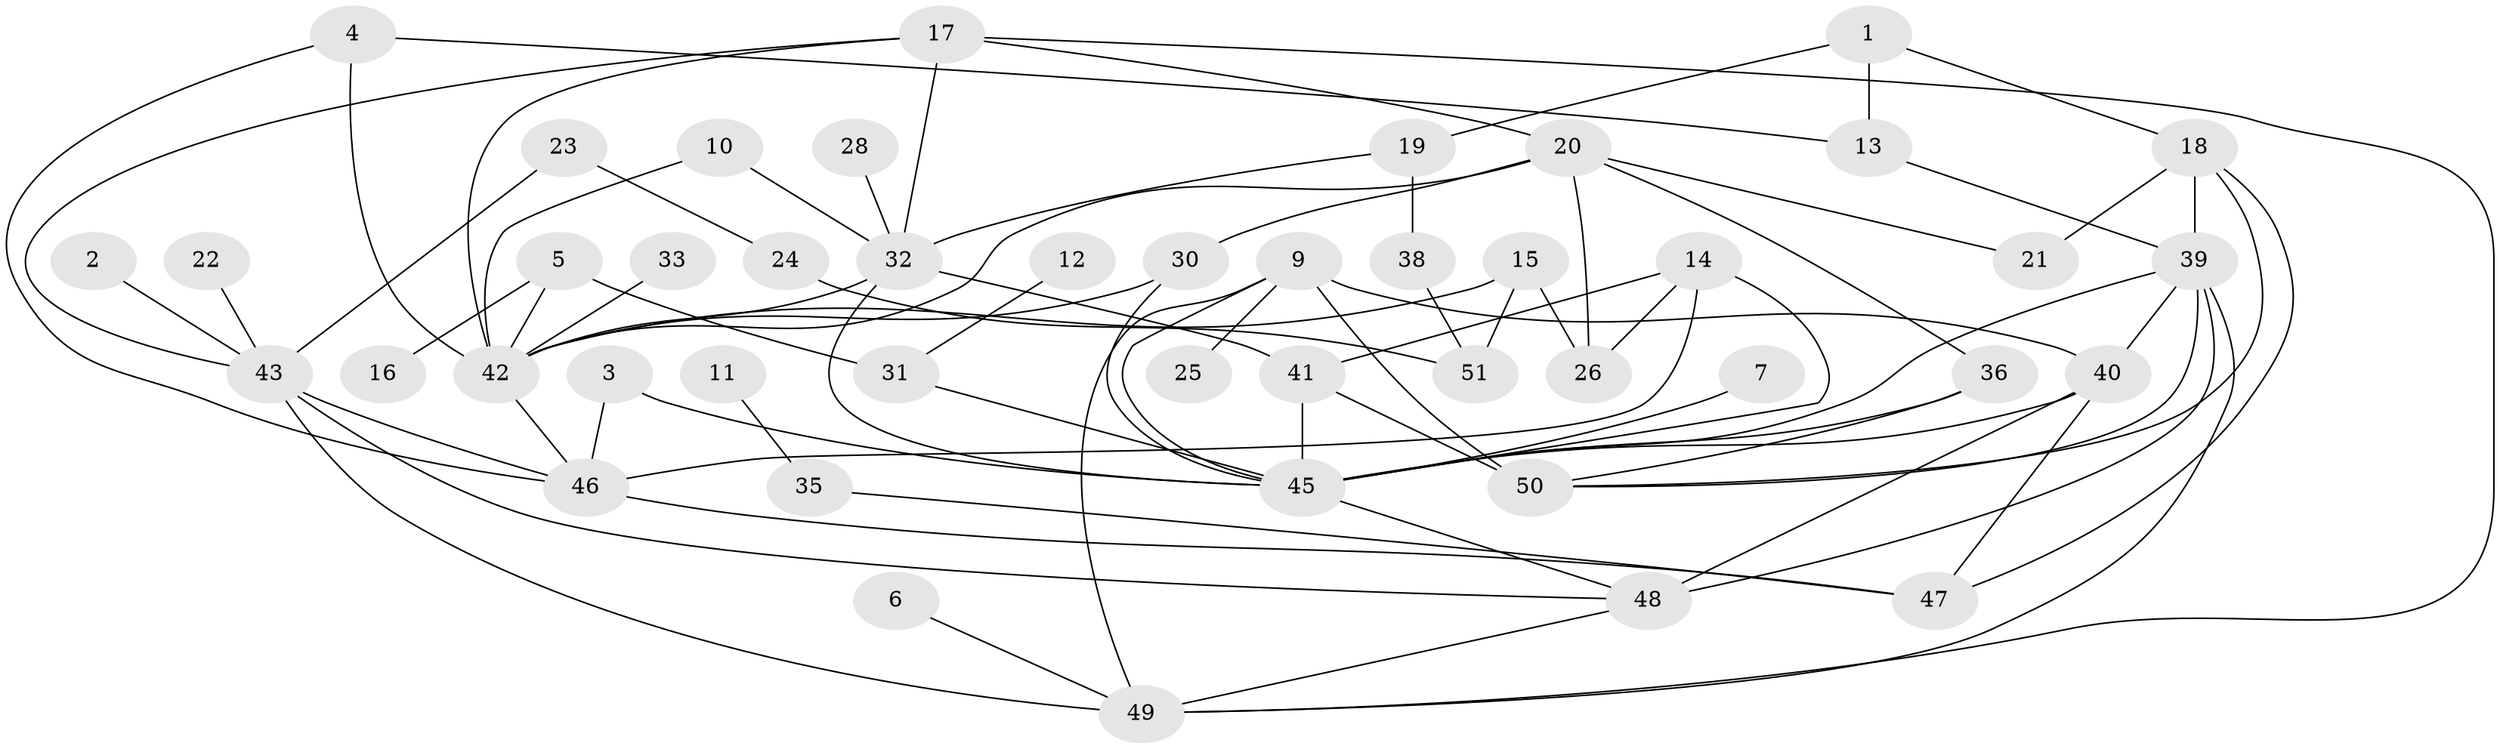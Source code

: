 // original degree distribution, {3: 0.22549019607843138, 1: 0.20588235294117646, 2: 0.22549019607843138, 4: 0.1568627450980392, 0: 0.058823529411764705, 5: 0.08823529411764706, 6: 0.00980392156862745, 7: 0.029411764705882353}
// Generated by graph-tools (version 1.1) at 2025/49/03/09/25 03:49:08]
// undirected, 45 vertices, 80 edges
graph export_dot {
graph [start="1"]
  node [color=gray90,style=filled];
  1;
  2;
  3;
  4;
  5;
  6;
  7;
  9;
  10;
  11;
  12;
  13;
  14;
  15;
  16;
  17;
  18;
  19;
  20;
  21;
  22;
  23;
  24;
  25;
  26;
  28;
  30;
  31;
  32;
  33;
  35;
  36;
  38;
  39;
  40;
  41;
  42;
  43;
  45;
  46;
  47;
  48;
  49;
  50;
  51;
  1 -- 13 [weight=1.0];
  1 -- 18 [weight=1.0];
  1 -- 19 [weight=1.0];
  2 -- 43 [weight=1.0];
  3 -- 45 [weight=2.0];
  3 -- 46 [weight=1.0];
  4 -- 13 [weight=1.0];
  4 -- 42 [weight=1.0];
  4 -- 46 [weight=1.0];
  5 -- 16 [weight=1.0];
  5 -- 31 [weight=1.0];
  5 -- 42 [weight=2.0];
  6 -- 49 [weight=1.0];
  7 -- 45 [weight=1.0];
  9 -- 25 [weight=1.0];
  9 -- 40 [weight=1.0];
  9 -- 45 [weight=1.0];
  9 -- 49 [weight=1.0];
  9 -- 50 [weight=1.0];
  10 -- 32 [weight=1.0];
  10 -- 42 [weight=1.0];
  11 -- 35 [weight=1.0];
  12 -- 31 [weight=1.0];
  13 -- 39 [weight=1.0];
  14 -- 26 [weight=1.0];
  14 -- 41 [weight=1.0];
  14 -- 45 [weight=1.0];
  14 -- 46 [weight=1.0];
  15 -- 26 [weight=1.0];
  15 -- 42 [weight=1.0];
  15 -- 51 [weight=1.0];
  17 -- 20 [weight=1.0];
  17 -- 32 [weight=1.0];
  17 -- 42 [weight=1.0];
  17 -- 43 [weight=1.0];
  17 -- 49 [weight=1.0];
  18 -- 21 [weight=1.0];
  18 -- 39 [weight=1.0];
  18 -- 47 [weight=1.0];
  18 -- 50 [weight=1.0];
  19 -- 32 [weight=1.0];
  19 -- 38 [weight=1.0];
  20 -- 21 [weight=1.0];
  20 -- 26 [weight=1.0];
  20 -- 30 [weight=1.0];
  20 -- 36 [weight=1.0];
  20 -- 42 [weight=1.0];
  22 -- 43 [weight=1.0];
  23 -- 24 [weight=1.0];
  23 -- 43 [weight=1.0];
  24 -- 51 [weight=1.0];
  28 -- 32 [weight=1.0];
  30 -- 42 [weight=1.0];
  30 -- 45 [weight=1.0];
  31 -- 45 [weight=1.0];
  32 -- 41 [weight=1.0];
  32 -- 42 [weight=1.0];
  32 -- 45 [weight=1.0];
  33 -- 42 [weight=1.0];
  35 -- 47 [weight=1.0];
  36 -- 45 [weight=1.0];
  36 -- 50 [weight=1.0];
  38 -- 51 [weight=1.0];
  39 -- 40 [weight=1.0];
  39 -- 45 [weight=1.0];
  39 -- 48 [weight=2.0];
  39 -- 49 [weight=1.0];
  39 -- 50 [weight=1.0];
  40 -- 45 [weight=1.0];
  40 -- 47 [weight=1.0];
  40 -- 48 [weight=1.0];
  41 -- 45 [weight=2.0];
  41 -- 50 [weight=2.0];
  42 -- 46 [weight=1.0];
  43 -- 46 [weight=1.0];
  43 -- 48 [weight=1.0];
  43 -- 49 [weight=1.0];
  45 -- 48 [weight=1.0];
  46 -- 47 [weight=1.0];
  48 -- 49 [weight=1.0];
}
